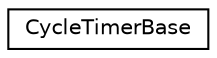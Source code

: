 digraph "Graphical Class Hierarchy"
{
 // LATEX_PDF_SIZE
  edge [fontname="Helvetica",fontsize="10",labelfontname="Helvetica",labelfontsize="10"];
  node [fontname="Helvetica",fontsize="10",shape=record];
  rankdir="LR";
  Node0 [label="CycleTimerBase",height=0.2,width=0.4,color="black", fillcolor="white", style="filled",URL="$class_cycle_timer_base.html",tooltip=" "];
}
